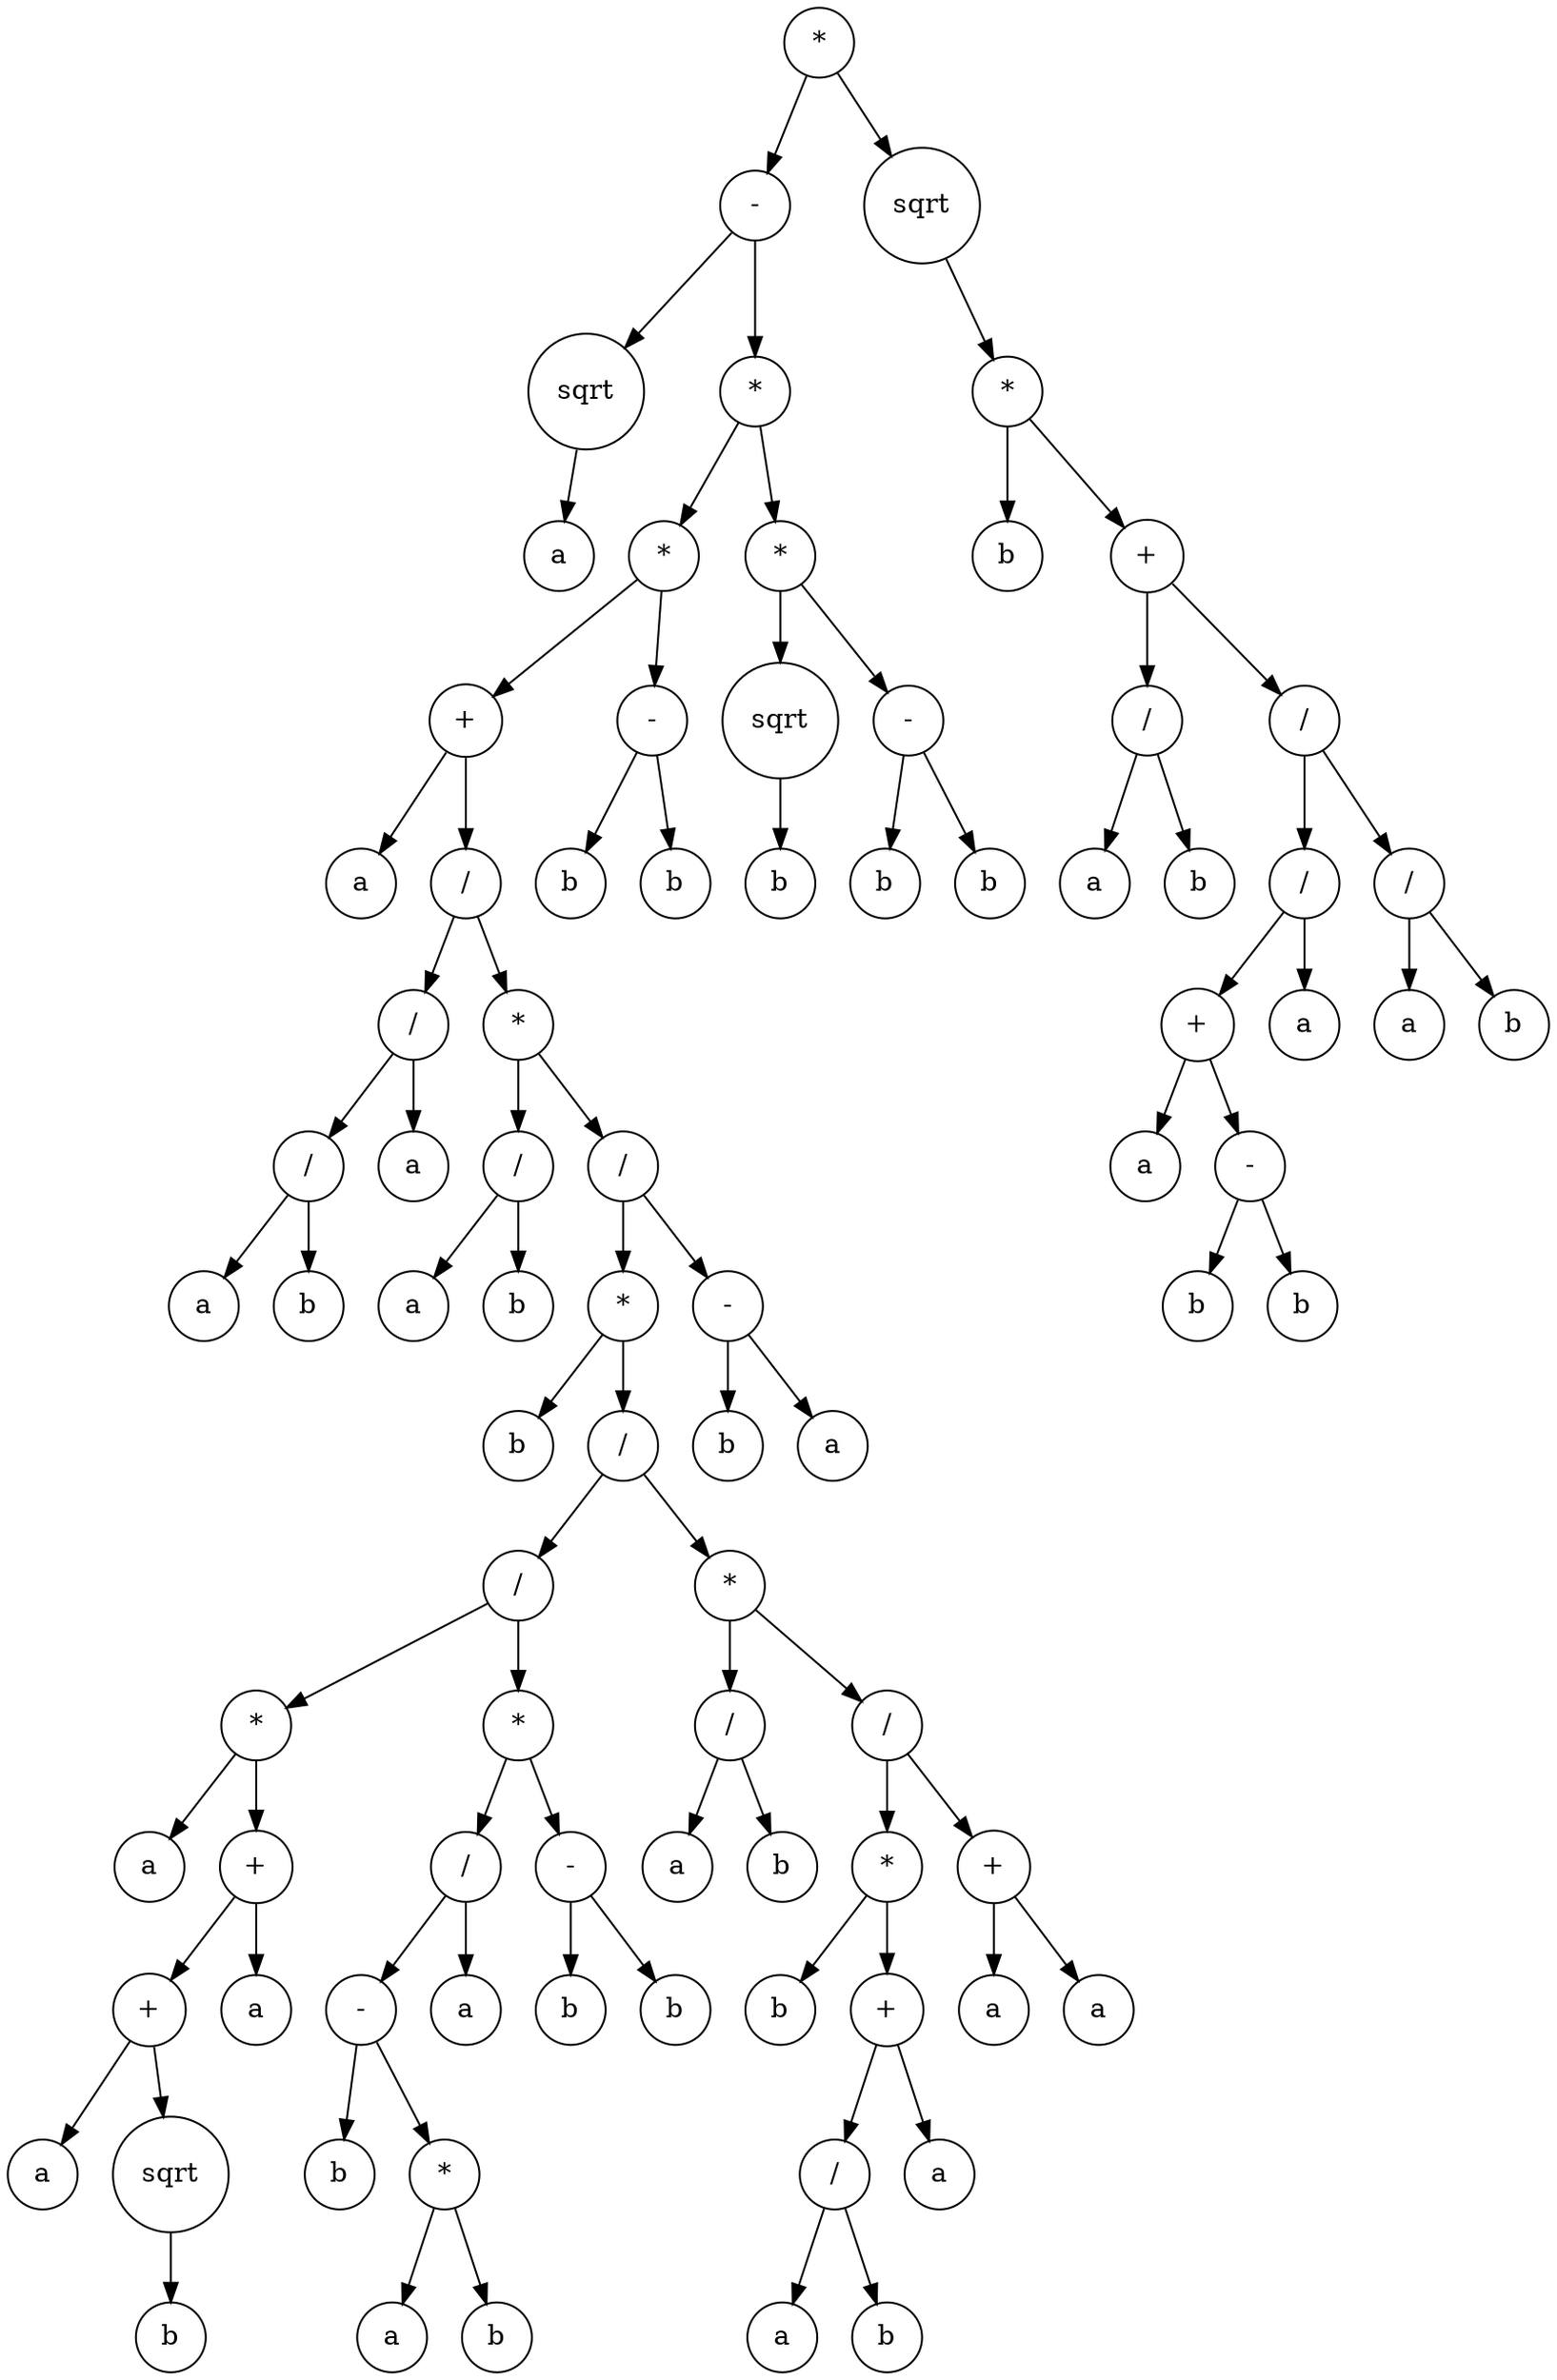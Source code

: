 digraph g {
graph [ordering=out];
node [shape=circle];
n[label = "*"];
n0[label = "-"];
n00[label = "sqrt"];
n000[label = "a"];
n00 -> n000;
n0 -> n00;
n01[label = "*"];
n010[label = "*"];
n0100[label = "+"];
n01000[label = "a"];
n0100 -> n01000;
n01001[label = "/"];
n010010[label = "/"];
n0100100[label = "/"];
n01001000[label = "a"];
n0100100 -> n01001000;
n01001001[label = "b"];
n0100100 -> n01001001;
n010010 -> n0100100;
n0100101[label = "a"];
n010010 -> n0100101;
n01001 -> n010010;
n010011[label = "*"];
n0100110[label = "/"];
n01001100[label = "a"];
n0100110 -> n01001100;
n01001101[label = "b"];
n0100110 -> n01001101;
n010011 -> n0100110;
n0100111[label = "/"];
n01001110[label = "*"];
n010011100[label = "b"];
n01001110 -> n010011100;
n010011101[label = "/"];
n0100111010[label = "/"];
n01001110100[label = "*"];
n010011101000[label = "a"];
n01001110100 -> n010011101000;
n010011101001[label = "+"];
n0100111010010[label = "+"];
n01001110100100[label = "a"];
n0100111010010 -> n01001110100100;
n01001110100101[label = "sqrt"];
n010011101001010[label = "b"];
n01001110100101 -> n010011101001010;
n0100111010010 -> n01001110100101;
n010011101001 -> n0100111010010;
n0100111010011[label = "a"];
n010011101001 -> n0100111010011;
n01001110100 -> n010011101001;
n0100111010 -> n01001110100;
n01001110101[label = "*"];
n010011101010[label = "/"];
n0100111010100[label = "-"];
n01001110101000[label = "b"];
n0100111010100 -> n01001110101000;
n01001110101001[label = "*"];
n010011101010010[label = "a"];
n01001110101001 -> n010011101010010;
n010011101010011[label = "b"];
n01001110101001 -> n010011101010011;
n0100111010100 -> n01001110101001;
n010011101010 -> n0100111010100;
n0100111010101[label = "a"];
n010011101010 -> n0100111010101;
n01001110101 -> n010011101010;
n010011101011[label = "-"];
n0100111010110[label = "b"];
n010011101011 -> n0100111010110;
n0100111010111[label = "b"];
n010011101011 -> n0100111010111;
n01001110101 -> n010011101011;
n0100111010 -> n01001110101;
n010011101 -> n0100111010;
n0100111011[label = "*"];
n01001110110[label = "/"];
n010011101100[label = "a"];
n01001110110 -> n010011101100;
n010011101101[label = "b"];
n01001110110 -> n010011101101;
n0100111011 -> n01001110110;
n01001110111[label = "/"];
n010011101110[label = "*"];
n0100111011100[label = "b"];
n010011101110 -> n0100111011100;
n0100111011101[label = "+"];
n01001110111010[label = "/"];
n010011101110100[label = "a"];
n01001110111010 -> n010011101110100;
n010011101110101[label = "b"];
n01001110111010 -> n010011101110101;
n0100111011101 -> n01001110111010;
n01001110111011[label = "a"];
n0100111011101 -> n01001110111011;
n010011101110 -> n0100111011101;
n01001110111 -> n010011101110;
n010011101111[label = "+"];
n0100111011110[label = "a"];
n010011101111 -> n0100111011110;
n0100111011111[label = "a"];
n010011101111 -> n0100111011111;
n01001110111 -> n010011101111;
n0100111011 -> n01001110111;
n010011101 -> n0100111011;
n01001110 -> n010011101;
n0100111 -> n01001110;
n01001111[label = "-"];
n010011110[label = "b"];
n01001111 -> n010011110;
n010011111[label = "a"];
n01001111 -> n010011111;
n0100111 -> n01001111;
n010011 -> n0100111;
n01001 -> n010011;
n0100 -> n01001;
n010 -> n0100;
n0101[label = "-"];
n01010[label = "b"];
n0101 -> n01010;
n01011[label = "b"];
n0101 -> n01011;
n010 -> n0101;
n01 -> n010;
n011[label = "*"];
n0110[label = "sqrt"];
n01100[label = "b"];
n0110 -> n01100;
n011 -> n0110;
n0111[label = "-"];
n01110[label = "b"];
n0111 -> n01110;
n01111[label = "b"];
n0111 -> n01111;
n011 -> n0111;
n01 -> n011;
n0 -> n01;
n -> n0;
n1[label = "sqrt"];
n10[label = "*"];
n100[label = "b"];
n10 -> n100;
n101[label = "+"];
n1010[label = "/"];
n10100[label = "a"];
n1010 -> n10100;
n10101[label = "b"];
n1010 -> n10101;
n101 -> n1010;
n1011[label = "/"];
n10110[label = "/"];
n101100[label = "+"];
n1011000[label = "a"];
n101100 -> n1011000;
n1011001[label = "-"];
n10110010[label = "b"];
n1011001 -> n10110010;
n10110011[label = "b"];
n1011001 -> n10110011;
n101100 -> n1011001;
n10110 -> n101100;
n101101[label = "a"];
n10110 -> n101101;
n1011 -> n10110;
n10111[label = "/"];
n101110[label = "a"];
n10111 -> n101110;
n101111[label = "b"];
n10111 -> n101111;
n1011 -> n10111;
n101 -> n1011;
n10 -> n101;
n1 -> n10;
n -> n1;
}
